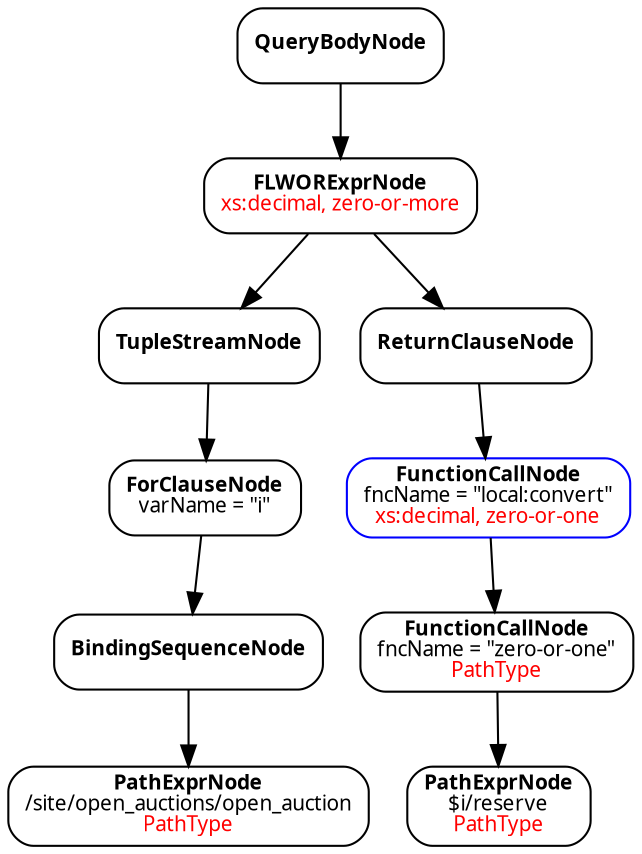 digraph inference_process {
	node [shape = rectangle, fontname = "TeXGyrePagella-Regular", fontsize = 10];
	edge [fontname = "TeXGyrePagella-Regular", fontsize = 10];

	node [style= rounded];
	QueryBodyNode [label = <<b>QueryBodyNode</b>>];

	FLWORExprNode [label = <<b>FLWORExprNode</b><br/><font color="red">xs:decimal, zero-or-more</font>>];
	QueryBodyNode -> FLWORExprNode;
	TupleStreamNode [label = <<b>TupleStreamNode</b>>];
	ReturnClauseNode [label = <<b>ReturnClauseNode</b>>];
	FLWORExprNode -> TupleStreamNode;
	FLWORExprNode -> ReturnClauseNode;

	ForClauseNode [label = <<b>ForClauseNode</b><br/>varName = "i">];
	TupleStreamNode -> ForClauseNode;

	BindingSequenceNode [label = <<b>BindingSequenceNode</b>>];
	ForClauseNode -> BindingSequenceNode;
	PathExprNode [label = <<b>PathExprNode</b><br/>/site/open_auctions/open_auction<br/><font color="red">PathType</font>>];
	BindingSequenceNode -> PathExprNode;



	FunctionCallNode [label = <<b>FunctionCallNode</b><br/>fncName = "local:convert"<br/><font color="red">xs:decimal, zero-or-one</font>> color="blue"];
	ReturnClauseNode -> FunctionCallNode;

	FunctionCallNode2 [label = <<b>FunctionCallNode</b><br/>fncName = "zero-or-one"<br/><font color="red">PathType</font>>];
	FunctionCallNode -> FunctionCallNode2;
	PathExprNode2 [label = <<b>PathExprNode</b><br/>$i/reserve<br/><font color="red">PathType</font>>];
	FunctionCallNode2 -> PathExprNode2;
}
